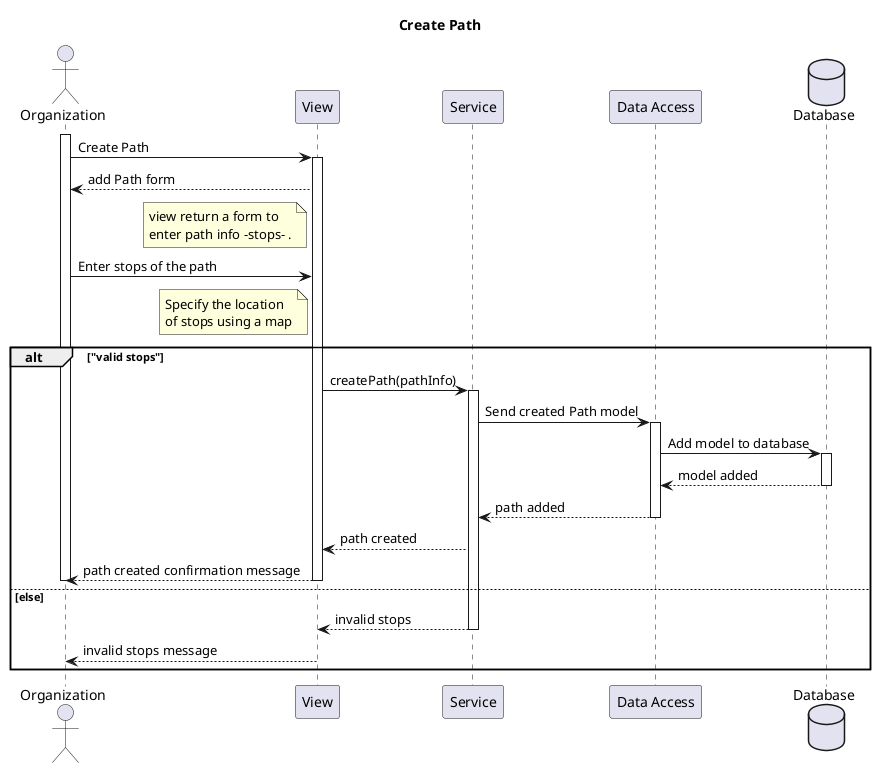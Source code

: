 @startuml create-Path

title Create Path
actor Organization as org
participant View as v
participant Service as s
participant "Data Access" as da
database Database as db

activate org
org -> v: Create Path
activate v
v --> org :add Path form
note left of v 
view return a form to
enter path info -stops- .
end note
org -> v: Enter stops of the path
note left of v 
Specify the location
of stops using a map
end note
alt "valid stops"
v -> s: createPath(pathInfo)
activate s
s -> da: Send created Path model
activate da
da -> db: Add model to database
activate db
db --> da: model added
deactivate db
da --> s : path added
deactivate da
s --> v :path created
v --> org: path created confirmation message
deactivate v
deactivate org
else else
s --> v :invalid stops
deactivate s
v --> org : invalid stops message

end
' org -> v: Specify using a map the route start and destination



@enduml
